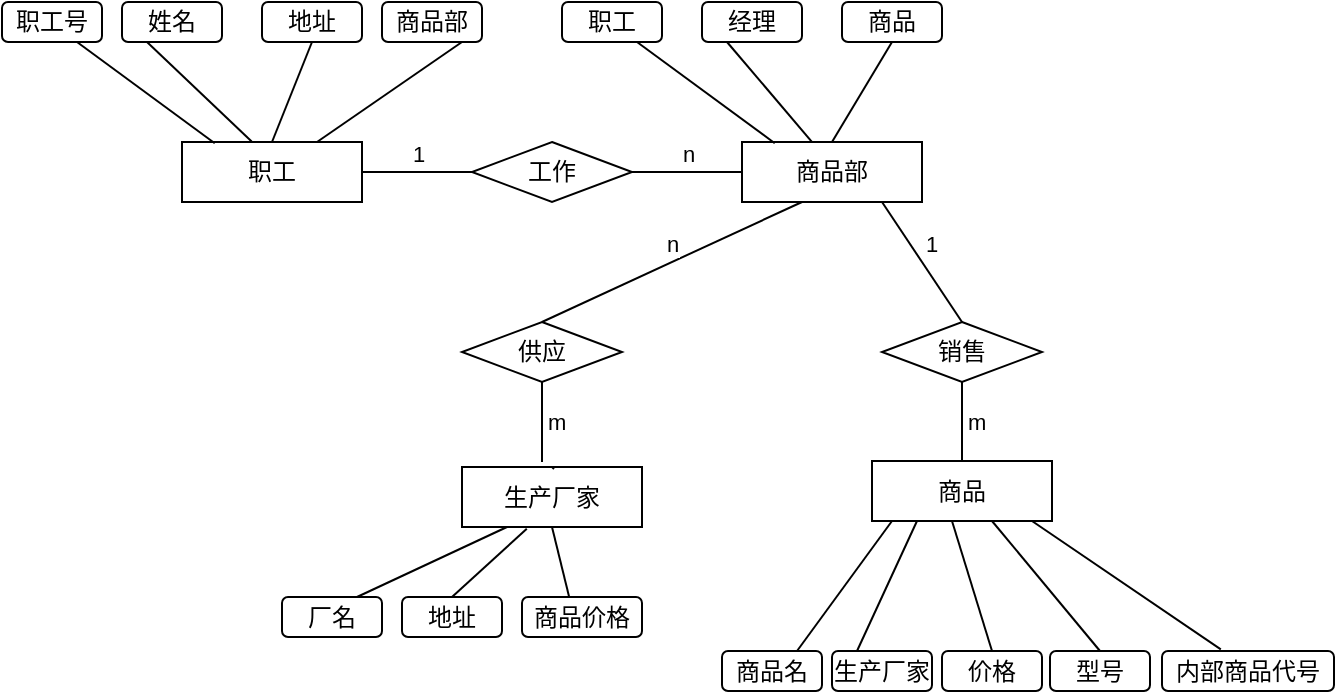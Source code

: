 <mxfile version="21.2.1" type="github">
  <diagram id="1euNr-ZvP-c1quhRwDG3" name="Page-1">
    <mxGraphModel dx="1050" dy="645" grid="1" gridSize="10" guides="1" tooltips="1" connect="1" arrows="1" fold="1" page="1" pageScale="1" pageWidth="827" pageHeight="1169" math="0" shadow="0">
      <root>
        <mxCell id="0" />
        <mxCell id="1" parent="0" />
        <mxCell id="cQ6EdihxnBdIqwO5FPxj-1" value="职工号" style="rounded=1;whiteSpace=wrap;html=1;" parent="1" vertex="1">
          <mxGeometry x="150" y="240" width="50" height="20" as="geometry" />
        </mxCell>
        <mxCell id="qFNM6MwS37XUXvukyAiJ-1" value="姓名" style="rounded=1;whiteSpace=wrap;html=1;" vertex="1" parent="1">
          <mxGeometry x="210" y="240" width="50" height="20" as="geometry" />
        </mxCell>
        <mxCell id="qFNM6MwS37XUXvukyAiJ-2" value="职工" style="rounded=0;whiteSpace=wrap;html=1;" vertex="1" parent="1">
          <mxGeometry x="240" y="310" width="90" height="30" as="geometry" />
        </mxCell>
        <mxCell id="qFNM6MwS37XUXvukyAiJ-3" value="" style="endArrow=none;html=1;rounded=0;exitX=0.182;exitY=0.02;exitDx=0;exitDy=0;exitPerimeter=0;entryX=0.75;entryY=1;entryDx=0;entryDy=0;" edge="1" parent="1" source="qFNM6MwS37XUXvukyAiJ-2" target="cQ6EdihxnBdIqwO5FPxj-1">
          <mxGeometry width="50" height="50" relative="1" as="geometry">
            <mxPoint x="300" y="310" as="sourcePoint" />
            <mxPoint x="350" y="260" as="targetPoint" />
          </mxGeometry>
        </mxCell>
        <mxCell id="qFNM6MwS37XUXvukyAiJ-4" value="" style="endArrow=none;html=1;rounded=0;exitX=0.387;exitY=-0.007;exitDx=0;exitDy=0;exitPerimeter=0;entryX=0.25;entryY=1;entryDx=0;entryDy=0;" edge="1" parent="1" source="qFNM6MwS37XUXvukyAiJ-2" target="qFNM6MwS37XUXvukyAiJ-1">
          <mxGeometry width="50" height="50" relative="1" as="geometry">
            <mxPoint x="460" y="320" as="sourcePoint" />
            <mxPoint x="510" y="270" as="targetPoint" />
          </mxGeometry>
        </mxCell>
        <mxCell id="qFNM6MwS37XUXvukyAiJ-5" value="地址" style="rounded=1;whiteSpace=wrap;html=1;" vertex="1" parent="1">
          <mxGeometry x="280" y="240" width="50" height="20" as="geometry" />
        </mxCell>
        <mxCell id="qFNM6MwS37XUXvukyAiJ-6" value="商品部" style="rounded=1;whiteSpace=wrap;html=1;" vertex="1" parent="1">
          <mxGeometry x="340" y="240" width="50" height="20" as="geometry" />
        </mxCell>
        <mxCell id="qFNM6MwS37XUXvukyAiJ-7" value="" style="endArrow=none;html=1;rounded=0;entryX=0.5;entryY=1;entryDx=0;entryDy=0;exitX=0.5;exitY=0;exitDx=0;exitDy=0;" edge="1" parent="1" source="qFNM6MwS37XUXvukyAiJ-2" target="qFNM6MwS37XUXvukyAiJ-5">
          <mxGeometry width="50" height="50" relative="1" as="geometry">
            <mxPoint x="350" y="400" as="sourcePoint" />
            <mxPoint x="400" y="350" as="targetPoint" />
          </mxGeometry>
        </mxCell>
        <mxCell id="qFNM6MwS37XUXvukyAiJ-8" value="" style="endArrow=none;html=1;rounded=0;exitX=0.75;exitY=0;exitDx=0;exitDy=0;" edge="1" parent="1" source="qFNM6MwS37XUXvukyAiJ-2">
          <mxGeometry width="50" height="50" relative="1" as="geometry">
            <mxPoint x="330" y="310" as="sourcePoint" />
            <mxPoint x="380" y="260" as="targetPoint" />
          </mxGeometry>
        </mxCell>
        <mxCell id="qFNM6MwS37XUXvukyAiJ-9" value="职工" style="rounded=1;whiteSpace=wrap;html=1;" vertex="1" parent="1">
          <mxGeometry x="430" y="240" width="50" height="20" as="geometry" />
        </mxCell>
        <mxCell id="qFNM6MwS37XUXvukyAiJ-10" value="经理" style="rounded=1;whiteSpace=wrap;html=1;" vertex="1" parent="1">
          <mxGeometry x="500" y="240" width="50" height="20" as="geometry" />
        </mxCell>
        <mxCell id="qFNM6MwS37XUXvukyAiJ-11" value="商品部" style="rounded=0;whiteSpace=wrap;html=1;" vertex="1" parent="1">
          <mxGeometry x="520" y="310" width="90" height="30" as="geometry" />
        </mxCell>
        <mxCell id="qFNM6MwS37XUXvukyAiJ-12" value="" style="endArrow=none;html=1;rounded=0;exitX=0.182;exitY=0.02;exitDx=0;exitDy=0;exitPerimeter=0;entryX=0.75;entryY=1;entryDx=0;entryDy=0;" edge="1" parent="1" source="qFNM6MwS37XUXvukyAiJ-11" target="qFNM6MwS37XUXvukyAiJ-9">
          <mxGeometry width="50" height="50" relative="1" as="geometry">
            <mxPoint x="580" y="310" as="sourcePoint" />
            <mxPoint x="630" y="260" as="targetPoint" />
          </mxGeometry>
        </mxCell>
        <mxCell id="qFNM6MwS37XUXvukyAiJ-13" value="" style="endArrow=none;html=1;rounded=0;exitX=0.387;exitY=-0.007;exitDx=0;exitDy=0;exitPerimeter=0;entryX=0.25;entryY=1;entryDx=0;entryDy=0;" edge="1" parent="1" source="qFNM6MwS37XUXvukyAiJ-11" target="qFNM6MwS37XUXvukyAiJ-10">
          <mxGeometry width="50" height="50" relative="1" as="geometry">
            <mxPoint x="740" y="320" as="sourcePoint" />
            <mxPoint x="790" y="270" as="targetPoint" />
          </mxGeometry>
        </mxCell>
        <mxCell id="qFNM6MwS37XUXvukyAiJ-15" value="商品" style="rounded=1;whiteSpace=wrap;html=1;" vertex="1" parent="1">
          <mxGeometry x="570" y="240" width="50" height="20" as="geometry" />
        </mxCell>
        <mxCell id="qFNM6MwS37XUXvukyAiJ-16" value="" style="endArrow=none;html=1;rounded=0;entryX=0.5;entryY=1;entryDx=0;entryDy=0;exitX=0.5;exitY=0;exitDx=0;exitDy=0;" edge="1" parent="1" source="qFNM6MwS37XUXvukyAiJ-11">
          <mxGeometry width="50" height="50" relative="1" as="geometry">
            <mxPoint x="630" y="400" as="sourcePoint" />
            <mxPoint x="595" y="260" as="targetPoint" />
          </mxGeometry>
        </mxCell>
        <mxCell id="qFNM6MwS37XUXvukyAiJ-19" value="商品名" style="rounded=1;whiteSpace=wrap;html=1;" vertex="1" parent="1">
          <mxGeometry x="510" y="564.5" width="50" height="20" as="geometry" />
        </mxCell>
        <mxCell id="qFNM6MwS37XUXvukyAiJ-20" value="生产厂家" style="rounded=1;whiteSpace=wrap;html=1;" vertex="1" parent="1">
          <mxGeometry x="565" y="564.5" width="50" height="20" as="geometry" />
        </mxCell>
        <mxCell id="qFNM6MwS37XUXvukyAiJ-21" value="商品" style="rounded=0;whiteSpace=wrap;html=1;" vertex="1" parent="1">
          <mxGeometry x="585" y="469.5" width="90" height="30" as="geometry" />
        </mxCell>
        <mxCell id="qFNM6MwS37XUXvukyAiJ-22" value="" style="endArrow=none;html=1;rounded=0;entryX=0.75;entryY=0;entryDx=0;entryDy=0;" edge="1" parent="1" target="qFNM6MwS37XUXvukyAiJ-19">
          <mxGeometry width="50" height="50" relative="1" as="geometry">
            <mxPoint x="595" y="499.5" as="sourcePoint" />
            <mxPoint x="650" y="584.5" as="targetPoint" />
          </mxGeometry>
        </mxCell>
        <mxCell id="qFNM6MwS37XUXvukyAiJ-23" value="" style="endArrow=none;html=1;rounded=0;exitX=0.25;exitY=1;exitDx=0;exitDy=0;entryX=0.25;entryY=0;entryDx=0;entryDy=0;" edge="1" parent="1" source="qFNM6MwS37XUXvukyAiJ-21" target="qFNM6MwS37XUXvukyAiJ-20">
          <mxGeometry width="50" height="50" relative="1" as="geometry">
            <mxPoint x="760" y="644.5" as="sourcePoint" />
            <mxPoint x="810" y="594.5" as="targetPoint" />
          </mxGeometry>
        </mxCell>
        <mxCell id="qFNM6MwS37XUXvukyAiJ-24" value="价格" style="rounded=1;whiteSpace=wrap;html=1;" vertex="1" parent="1">
          <mxGeometry x="620" y="564.5" width="50" height="20" as="geometry" />
        </mxCell>
        <mxCell id="qFNM6MwS37XUXvukyAiJ-25" value="型号" style="rounded=1;whiteSpace=wrap;html=1;" vertex="1" parent="1">
          <mxGeometry x="674" y="564.5" width="50" height="20" as="geometry" />
        </mxCell>
        <mxCell id="qFNM6MwS37XUXvukyAiJ-26" value="" style="endArrow=none;html=1;rounded=0;entryX=0.5;entryY=0;entryDx=0;entryDy=0;" edge="1" parent="1" target="qFNM6MwS37XUXvukyAiJ-24">
          <mxGeometry width="50" height="50" relative="1" as="geometry">
            <mxPoint x="625" y="499.5" as="sourcePoint" />
            <mxPoint x="605" y="559.5" as="targetPoint" />
          </mxGeometry>
        </mxCell>
        <mxCell id="qFNM6MwS37XUXvukyAiJ-27" value="" style="endArrow=none;html=1;rounded=0;entryX=0.5;entryY=0;entryDx=0;entryDy=0;" edge="1" parent="1" target="qFNM6MwS37XUXvukyAiJ-25">
          <mxGeometry width="50" height="50" relative="1" as="geometry">
            <mxPoint x="645" y="499.5" as="sourcePoint" />
            <mxPoint x="680" y="584.5" as="targetPoint" />
          </mxGeometry>
        </mxCell>
        <mxCell id="qFNM6MwS37XUXvukyAiJ-28" value="内部商品代号" style="rounded=1;whiteSpace=wrap;html=1;" vertex="1" parent="1">
          <mxGeometry x="730" y="564.5" width="86" height="20" as="geometry" />
        </mxCell>
        <mxCell id="qFNM6MwS37XUXvukyAiJ-29" value="" style="endArrow=none;html=1;rounded=0;entryX=0.342;entryY=-0.04;entryDx=0;entryDy=0;entryPerimeter=0;" edge="1" parent="1" target="qFNM6MwS37XUXvukyAiJ-28">
          <mxGeometry width="50" height="50" relative="1" as="geometry">
            <mxPoint x="665" y="499.5" as="sourcePoint" />
            <mxPoint x="760" y="584.5" as="targetPoint" />
          </mxGeometry>
        </mxCell>
        <mxCell id="qFNM6MwS37XUXvukyAiJ-30" value="厂名" style="rounded=1;whiteSpace=wrap;html=1;direction=east;flipH=0;flipV=0;" vertex="1" parent="1">
          <mxGeometry x="290" y="537.5" width="50" height="20" as="geometry" />
        </mxCell>
        <mxCell id="qFNM6MwS37XUXvukyAiJ-31" value="地址" style="rounded=1;whiteSpace=wrap;html=1;direction=east;flipH=0;flipV=0;" vertex="1" parent="1">
          <mxGeometry x="350" y="537.5" width="50" height="20" as="geometry" />
        </mxCell>
        <mxCell id="qFNM6MwS37XUXvukyAiJ-32" value="生产厂家" style="rounded=0;whiteSpace=wrap;html=1;direction=east;flipH=0;flipV=0;" vertex="1" parent="1">
          <mxGeometry x="380" y="472.5" width="90" height="30" as="geometry" />
        </mxCell>
        <mxCell id="qFNM6MwS37XUXvukyAiJ-33" value="" style="endArrow=none;html=1;rounded=0;exitX=0.25;exitY=1;exitDx=0;exitDy=0;entryX=0.75;entryY=0;entryDx=0;entryDy=0;" edge="1" parent="1" source="qFNM6MwS37XUXvukyAiJ-32" target="qFNM6MwS37XUXvukyAiJ-30">
          <mxGeometry width="50" height="50" relative="1" as="geometry">
            <mxPoint x="497.24" y="501.3" as="sourcePoint" />
            <mxPoint x="547.24" y="451.3" as="targetPoint" />
          </mxGeometry>
        </mxCell>
        <mxCell id="qFNM6MwS37XUXvukyAiJ-34" value="" style="endArrow=none;html=1;rounded=0;exitX=0.36;exitY=1.03;exitDx=0;exitDy=0;entryX=0.5;entryY=0;entryDx=0;entryDy=0;exitPerimeter=0;" edge="1" parent="1" source="qFNM6MwS37XUXvukyAiJ-32" target="qFNM6MwS37XUXvukyAiJ-31">
          <mxGeometry width="50" height="50" relative="1" as="geometry">
            <mxPoint x="620.34" y="512.92" as="sourcePoint" />
            <mxPoint x="670.34" y="462.92" as="targetPoint" />
          </mxGeometry>
        </mxCell>
        <mxCell id="qFNM6MwS37XUXvukyAiJ-35" value="商品价格" style="rounded=1;whiteSpace=wrap;html=1;direction=east;flipH=0;flipV=0;" vertex="1" parent="1">
          <mxGeometry x="410" y="537.5" width="60" height="20" as="geometry" />
        </mxCell>
        <mxCell id="qFNM6MwS37XUXvukyAiJ-36" value="" style="endArrow=none;html=1;rounded=0;entryX=0.5;entryY=0;entryDx=0;entryDy=0;exitX=0.5;exitY=0;exitDx=0;exitDy=0;" edge="1" parent="1" source="qFNM6MwS37XUXvukyAiJ-32">
          <mxGeometry width="50" height="50" relative="1" as="geometry">
            <mxPoint x="461" y="613.5" as="sourcePoint" />
            <mxPoint x="426" y="473.5" as="targetPoint" />
          </mxGeometry>
        </mxCell>
        <mxCell id="qFNM6MwS37XUXvukyAiJ-40" value="1" style="edgeStyle=orthogonalEdgeStyle;rounded=0;orthogonalLoop=1;jettySize=auto;html=1;entryX=1;entryY=0.5;entryDx=0;entryDy=0;endArrow=none;endFill=0;labelPosition=center;verticalLabelPosition=top;align=center;verticalAlign=bottom;exitX=0;exitY=0.5;exitDx=0;exitDy=0;" edge="1" parent="1" source="qFNM6MwS37XUXvukyAiJ-38" target="qFNM6MwS37XUXvukyAiJ-2">
          <mxGeometry relative="1" as="geometry">
            <mxPoint x="404" y="325" as="sourcePoint" />
          </mxGeometry>
        </mxCell>
        <mxCell id="qFNM6MwS37XUXvukyAiJ-41" value="n" style="edgeStyle=orthogonalEdgeStyle;rounded=0;orthogonalLoop=1;jettySize=auto;html=1;entryX=0;entryY=0.5;entryDx=0;entryDy=0;endArrow=none;endFill=0;labelPosition=center;verticalLabelPosition=top;align=center;verticalAlign=bottom;exitX=1;exitY=0.5;exitDx=0;exitDy=0;" edge="1" parent="1" source="qFNM6MwS37XUXvukyAiJ-38" target="qFNM6MwS37XUXvukyAiJ-11">
          <mxGeometry relative="1" as="geometry">
            <mxPoint x="470" y="320" as="sourcePoint" />
          </mxGeometry>
        </mxCell>
        <mxCell id="qFNM6MwS37XUXvukyAiJ-38" value="工作" style="rhombus;whiteSpace=wrap;html=1;" vertex="1" parent="1">
          <mxGeometry x="385" y="310" width="80" height="30" as="geometry" />
        </mxCell>
        <mxCell id="qFNM6MwS37XUXvukyAiJ-43" value="" style="endArrow=none;html=1;rounded=0;entryX=0.5;entryY=1;entryDx=0;entryDy=0;exitX=0.393;exitY=0;exitDx=0;exitDy=0;exitPerimeter=0;" edge="1" parent="1" source="qFNM6MwS37XUXvukyAiJ-35" target="qFNM6MwS37XUXvukyAiJ-32">
          <mxGeometry width="50" height="50" relative="1" as="geometry">
            <mxPoint x="490" y="532.5" as="sourcePoint" />
            <mxPoint x="540" y="482.5" as="targetPoint" />
          </mxGeometry>
        </mxCell>
        <mxCell id="qFNM6MwS37XUXvukyAiJ-48" value="m" style="edgeStyle=orthogonalEdgeStyle;rounded=0;orthogonalLoop=1;jettySize=auto;html=1;exitX=0.5;exitY=1;exitDx=0;exitDy=0;endArrow=none;endFill=0;labelPosition=right;verticalLabelPosition=middle;align=left;verticalAlign=middle;" edge="1" parent="1" source="qFNM6MwS37XUXvukyAiJ-45">
          <mxGeometry relative="1" as="geometry">
            <mxPoint x="420" y="470" as="targetPoint" />
          </mxGeometry>
        </mxCell>
        <mxCell id="qFNM6MwS37XUXvukyAiJ-45" value="供应" style="rhombus;whiteSpace=wrap;html=1;" vertex="1" parent="1">
          <mxGeometry x="380" y="400" width="80" height="30" as="geometry" />
        </mxCell>
        <mxCell id="qFNM6MwS37XUXvukyAiJ-54" value="m" style="edgeStyle=orthogonalEdgeStyle;rounded=0;orthogonalLoop=1;jettySize=auto;html=1;exitX=0.5;exitY=1;exitDx=0;exitDy=0;endArrow=none;endFill=0;labelPosition=right;verticalLabelPosition=middle;align=left;verticalAlign=middle;" edge="1" parent="1" source="qFNM6MwS37XUXvukyAiJ-46">
          <mxGeometry relative="1" as="geometry">
            <mxPoint x="630" y="470" as="targetPoint" />
          </mxGeometry>
        </mxCell>
        <mxCell id="qFNM6MwS37XUXvukyAiJ-46" value="销售" style="rhombus;whiteSpace=wrap;html=1;" vertex="1" parent="1">
          <mxGeometry x="590" y="400" width="80" height="30" as="geometry" />
        </mxCell>
        <mxCell id="qFNM6MwS37XUXvukyAiJ-49" value="n" style="endArrow=none;html=1;rounded=0;exitX=0.5;exitY=0;exitDx=0;exitDy=0;labelPosition=center;verticalLabelPosition=top;align=center;verticalAlign=bottom;" edge="1" parent="1" source="qFNM6MwS37XUXvukyAiJ-45">
          <mxGeometry width="50" height="50" relative="1" as="geometry">
            <mxPoint x="500" y="390" as="sourcePoint" />
            <mxPoint x="550" y="340" as="targetPoint" />
          </mxGeometry>
        </mxCell>
        <mxCell id="qFNM6MwS37XUXvukyAiJ-55" value="1" style="endArrow=none;html=1;rounded=0;exitX=0.5;exitY=0;exitDx=0;exitDy=0;labelPosition=right;verticalLabelPosition=top;align=left;verticalAlign=bottom;" edge="1" parent="1" source="qFNM6MwS37XUXvukyAiJ-46">
          <mxGeometry width="50" height="50" relative="1" as="geometry">
            <mxPoint x="540" y="390" as="sourcePoint" />
            <mxPoint x="590" y="340" as="targetPoint" />
          </mxGeometry>
        </mxCell>
      </root>
    </mxGraphModel>
  </diagram>
</mxfile>
